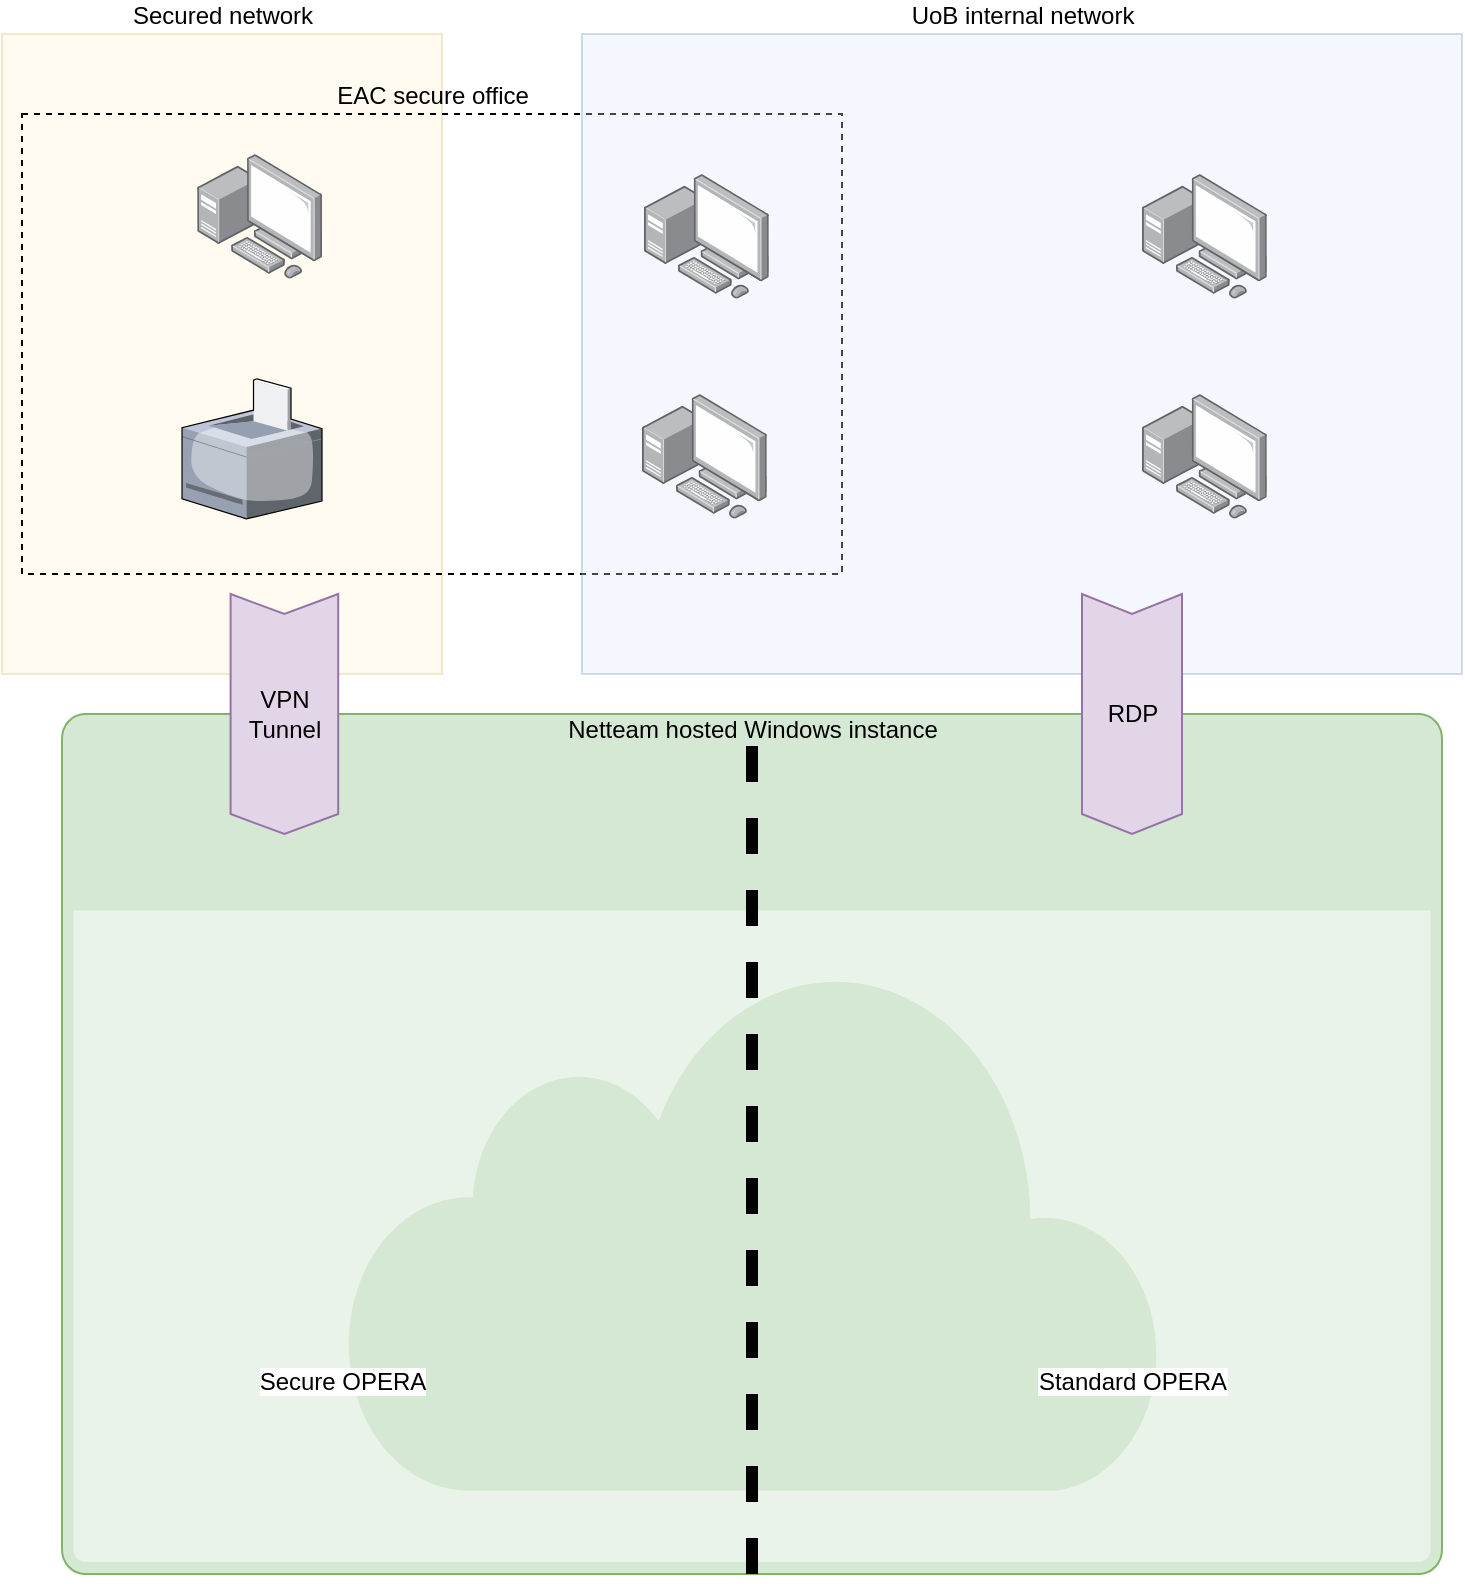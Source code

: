 <mxfile version="13.0.9" type="github"><diagram id="XMjPCqzU-vYOTDEJGp2N" name="Page-1"><mxGraphModel dx="1422" dy="872" grid="1" gridSize="10" guides="1" tooltips="1" connect="1" arrows="1" fold="1" page="1" pageScale="1" pageWidth="827" pageHeight="1169" math="0" shadow="0"><root><mxCell id="0"/><mxCell id="1" parent="0"/><mxCell id="vqMRQyp0jKhEPcZOa7sm-10" value="Netteam hosted Windows instance" style="html=1;strokeColor=#82b366;fillColor=#d5e8d4;labelPosition=center;verticalLabelPosition=middle;verticalAlign=top;align=center;fontSize=12;outlineConnect=0;spacingTop=-6;shape=mxgraph.sitemap.cloud;" vertex="1" parent="1"><mxGeometry x="60" y="450" width="690" height="430" as="geometry"/></mxCell><mxCell id="vqMRQyp0jKhEPcZOa7sm-9" value="Secured network" style="verticalLabelPosition=top;verticalAlign=bottom;html=1;shape=mxgraph.basic.rect;fillColor2=none;strokeWidth=1;size=20;indent=5;fillColor=#fff2cc;opacity=30;strokeColor=#d6b656;labelPosition=center;align=center;" vertex="1" parent="1"><mxGeometry x="30" y="110" width="220" height="320" as="geometry"/></mxCell><mxCell id="vqMRQyp0jKhEPcZOa7sm-5" value="&lt;div&gt;EAC secure office&lt;/div&gt;" style="verticalLabelPosition=top;verticalAlign=bottom;html=1;shape=mxgraph.basic.rect;fillColor2=none;strokeWidth=1;size=20;indent=5;fillColor=none;dashed=1;labelPosition=center;align=center;" vertex="1" parent="1"><mxGeometry x="40" y="150" width="410" height="230" as="geometry"/></mxCell><mxCell id="vqMRQyp0jKhEPcZOa7sm-8" value="UoB internal network" style="verticalLabelPosition=top;verticalAlign=bottom;html=1;shape=mxgraph.basic.rect;fillColor2=none;strokeWidth=1;size=20;indent=5;fillColor=#dae8fc;strokeColor=#6c8ebf;gradientColor=none;opacity=30;labelPosition=center;align=center;" vertex="1" parent="1"><mxGeometry x="320" y="110" width="440" height="320" as="geometry"/></mxCell><mxCell id="vqMRQyp0jKhEPcZOa7sm-1" value="" style="points=[];aspect=fixed;html=1;align=center;shadow=0;dashed=0;image;image=img/lib/allied_telesis/computer_and_terminals/Personal_Computer_with_Server.svg;" vertex="1" parent="1"><mxGeometry x="127.6" y="170" width="62.4" height="62.4" as="geometry"/></mxCell><mxCell id="vqMRQyp0jKhEPcZOa7sm-3" value="" style="points=[];aspect=fixed;html=1;align=center;shadow=0;dashed=0;image;image=img/lib/allied_telesis/computer_and_terminals/Personal_Computer_with_Server.svg;" vertex="1" parent="1"><mxGeometry x="351" y="180" width="62.4" height="62.4" as="geometry"/></mxCell><mxCell id="vqMRQyp0jKhEPcZOa7sm-4" value="" style="points=[];aspect=fixed;html=1;align=center;shadow=0;dashed=0;image;image=img/lib/allied_telesis/computer_and_terminals/Personal_Computer_with_Server.svg;" vertex="1" parent="1"><mxGeometry x="350" y="290" width="62.4" height="62.4" as="geometry"/></mxCell><mxCell id="vqMRQyp0jKhEPcZOa7sm-6" value="" style="points=[];aspect=fixed;html=1;align=center;shadow=0;dashed=0;image;image=img/lib/allied_telesis/computer_and_terminals/Personal_Computer_with_Server.svg;" vertex="1" parent="1"><mxGeometry x="600" y="290" width="62.4" height="62.4" as="geometry"/></mxCell><mxCell id="vqMRQyp0jKhEPcZOa7sm-7" value="" style="points=[];aspect=fixed;html=1;align=center;shadow=0;dashed=0;image;image=img/lib/allied_telesis/computer_and_terminals/Personal_Computer_with_Server.svg;" vertex="1" parent="1"><mxGeometry x="600" y="180" width="62.4" height="62.4" as="geometry"/></mxCell><mxCell id="vqMRQyp0jKhEPcZOa7sm-13" value="&lt;div&gt;VPN &lt;br&gt;&lt;/div&gt;&lt;div&gt;Tunnel&lt;/div&gt;" style="html=1;shadow=0;dashed=0;align=center;verticalAlign=middle;shape=mxgraph.arrows2.arrow;dy=0;dx=10;notch=10;fillColor=#e1d5e7;direction=south;strokeColor=#9673a6;" vertex="1" parent="1"><mxGeometry x="144.3" y="390" width="53.8" height="120" as="geometry"/></mxCell><mxCell id="vqMRQyp0jKhEPcZOa7sm-14" value="RDP" style="html=1;shadow=0;dashed=0;align=center;verticalAlign=middle;shape=mxgraph.arrows2.arrow;dy=0;dx=10;notch=10;fillColor=#e1d5e7;direction=south;strokeColor=#9673a6;" vertex="1" parent="1"><mxGeometry x="570" y="390" width="50" height="120" as="geometry"/></mxCell><mxCell id="vqMRQyp0jKhEPcZOa7sm-15" value="&lt;div&gt;Secure OPERA&lt;/div&gt;" style="shape=image;html=1;verticalAlign=top;verticalLabelPosition=bottom;labelBackgroundColor=#ffffff;imageAspect=0;aspect=fixed;image=https://cdn3.iconfinder.com/data/icons/systematrix/Program.png;fillColor=none;gradientColor=none;" vertex="1" parent="1"><mxGeometry x="100" y="570" width="200" height="200" as="geometry"/></mxCell><mxCell id="vqMRQyp0jKhEPcZOa7sm-16" value="&lt;div&gt;Standard OPERA&lt;/div&gt;" style="shape=image;html=1;verticalAlign=top;verticalLabelPosition=bottom;labelBackgroundColor=#ffffff;imageAspect=0;aspect=fixed;image=https://cdn3.iconfinder.com/data/icons/systematrix/Program.png;fillColor=none;gradientColor=none;" vertex="1" parent="1"><mxGeometry x="495" y="570" width="200" height="200" as="geometry"/></mxCell><mxCell id="vqMRQyp0jKhEPcZOa7sm-17" value="" style="endArrow=none;dashed=1;html=1;entryX=0.5;entryY=0;entryDx=0;entryDy=0;entryPerimeter=0;exitX=0.5;exitY=1;exitDx=0;exitDy=0;exitPerimeter=0;strokeWidth=6;" edge="1" parent="1" source="vqMRQyp0jKhEPcZOa7sm-10" target="vqMRQyp0jKhEPcZOa7sm-10"><mxGeometry width="50" height="50" relative="1" as="geometry"><mxPoint x="360" y="540" as="sourcePoint"/><mxPoint x="410" y="500" as="targetPoint"/></mxGeometry></mxCell><mxCell id="vqMRQyp0jKhEPcZOa7sm-19" value="" style="shape=image;html=1;verticalAlign=top;verticalLabelPosition=bottom;labelBackgroundColor=#ffffff;imageAspect=0;aspect=fixed;image=https://cdn4.iconfinder.com/data/icons/evil-icons-user-interface/64/lock-128.png;fillColor=#ffffff;gradientColor=none;" vertex="1" parent="1"><mxGeometry x="165" y="650" width="70" height="70" as="geometry"/></mxCell><mxCell id="vqMRQyp0jKhEPcZOa7sm-21" value="" style="verticalLabelPosition=bottom;aspect=fixed;html=1;verticalAlign=top;strokeColor=none;align=center;outlineConnect=0;shape=mxgraph.citrix.printer;fillColor=#ffffff;gradientColor=none;" vertex="1" parent="1"><mxGeometry x="120" y="282.4" width="70" height="70" as="geometry"/></mxCell></root></mxGraphModel></diagram></mxfile>
